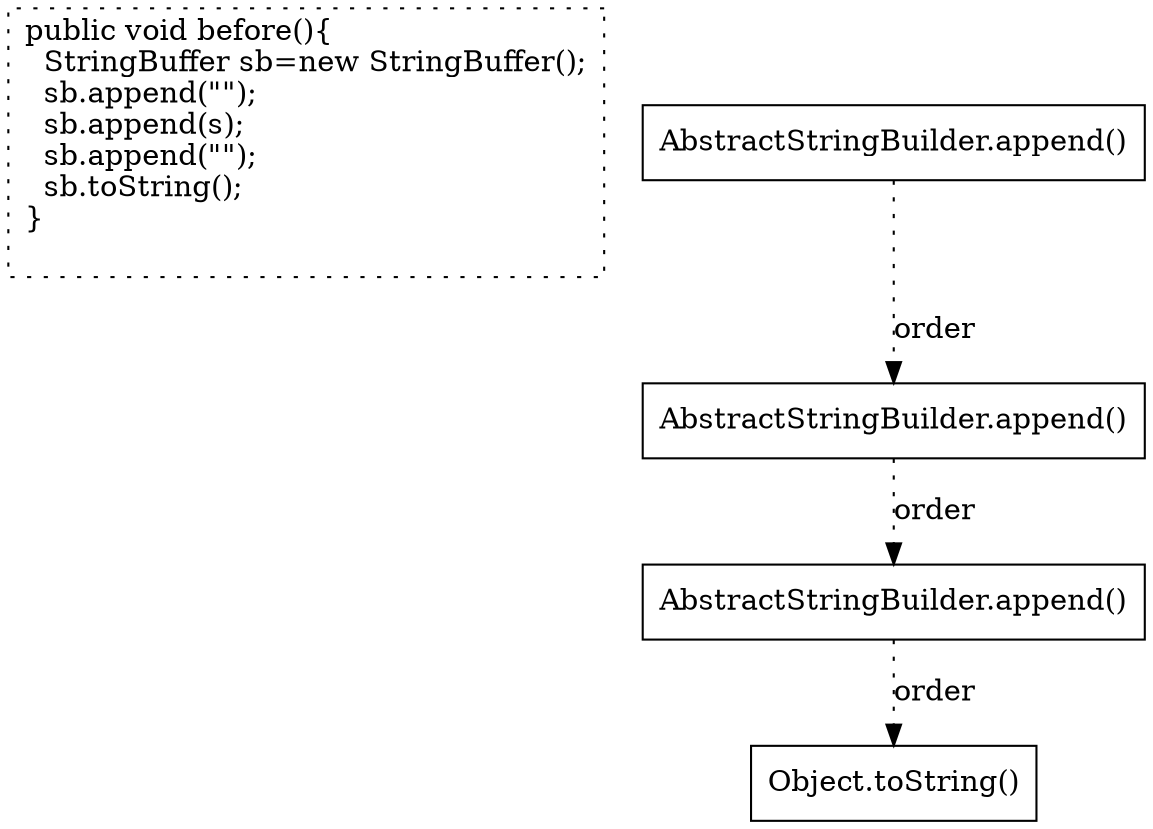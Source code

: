 digraph "Test_collapse1.before#" {
0 [label="public void before(){\l  StringBuffer sb=new StringBuffer();\l  sb.append(\"\");\l  sb.append(s);\l  sb.append(\"\");\l  sb.toString();\l}\l\l" shape=box style=dotted]
1 [label="AbstractStringBuilder.append()" shape=box]
2 [label="AbstractStringBuilder.append()" shape=box]
3 [label="AbstractStringBuilder.append()" shape=box]
4 [label="Object.toString()" shape=box]
2 -> 1 [label="order" style=dotted];
1 -> 3 [label="order" style=dotted];
3 -> 4 [label="order" style=dotted];
}